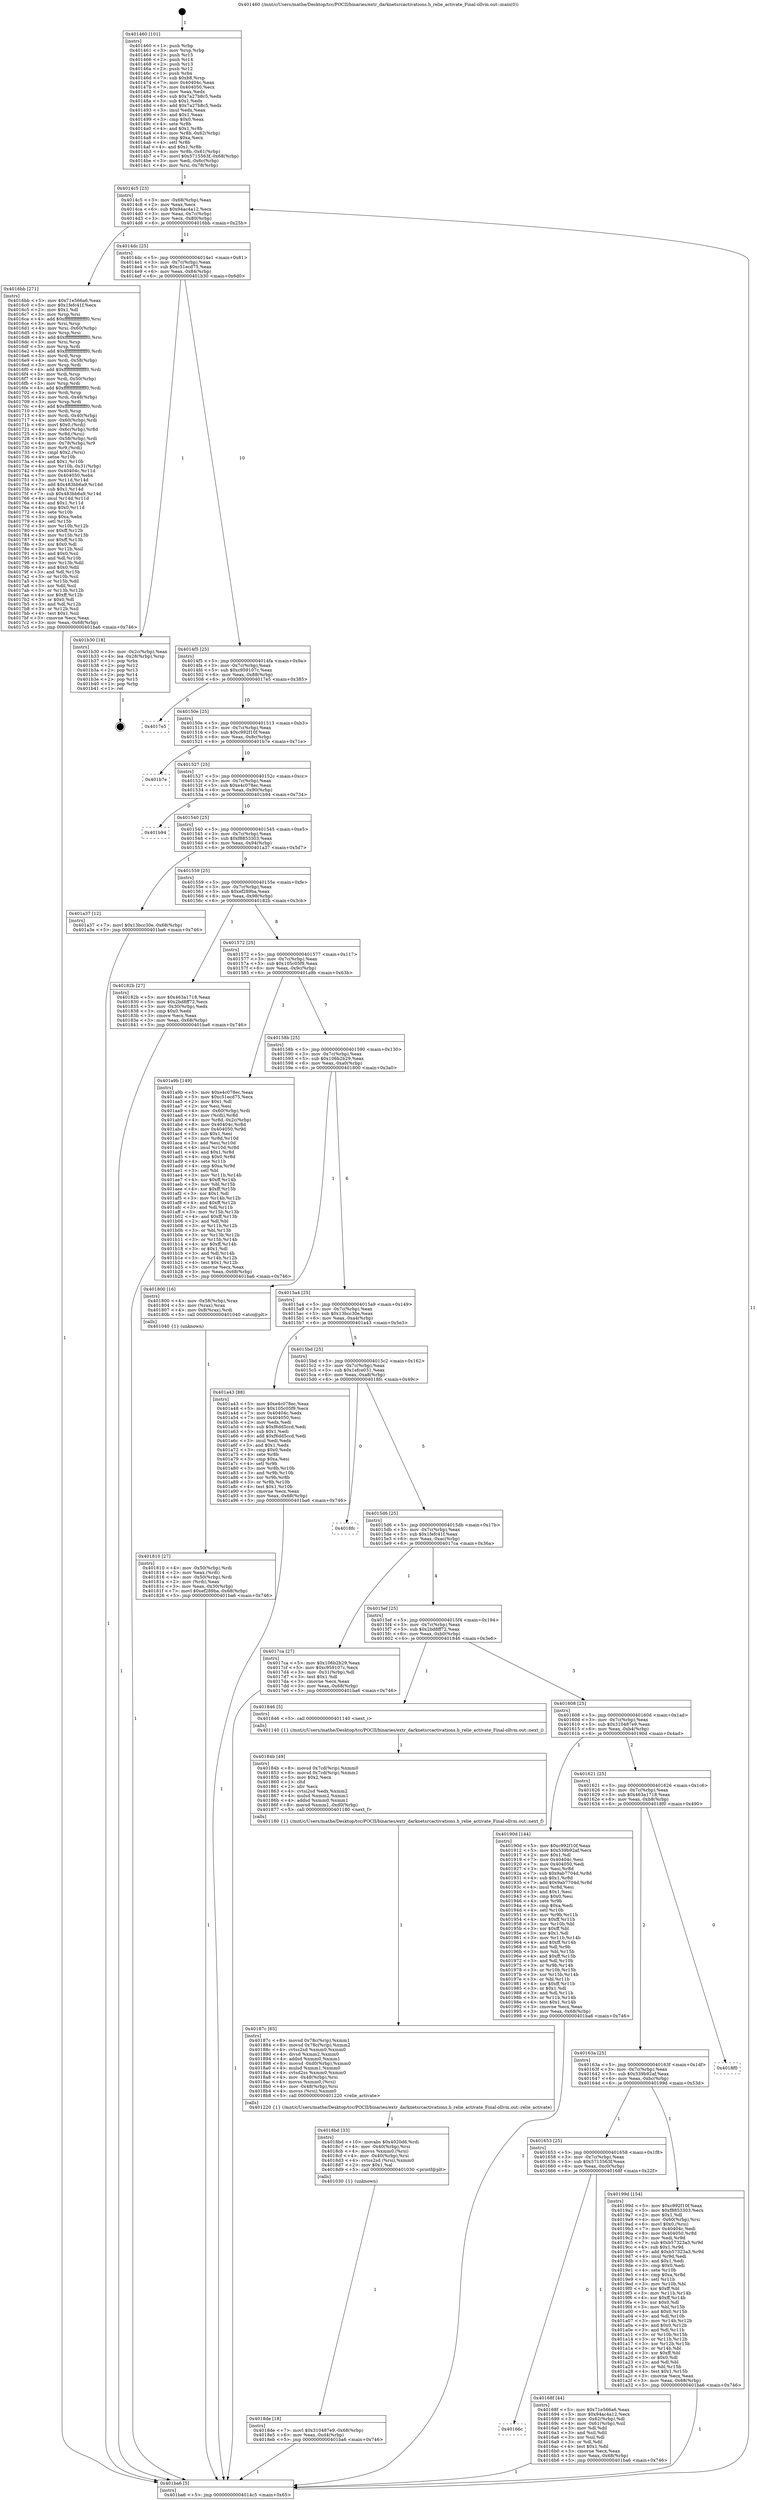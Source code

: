 digraph "0x401460" {
  label = "0x401460 (/mnt/c/Users/mathe/Desktop/tcc/POCII/binaries/extr_darknetsrcactivations.h_relie_activate_Final-ollvm.out::main(0))"
  labelloc = "t"
  node[shape=record]

  Entry [label="",width=0.3,height=0.3,shape=circle,fillcolor=black,style=filled]
  "0x4014c5" [label="{
     0x4014c5 [23]\l
     | [instrs]\l
     &nbsp;&nbsp;0x4014c5 \<+3\>: mov -0x68(%rbp),%eax\l
     &nbsp;&nbsp;0x4014c8 \<+2\>: mov %eax,%ecx\l
     &nbsp;&nbsp;0x4014ca \<+6\>: sub $0x94ac4a12,%ecx\l
     &nbsp;&nbsp;0x4014d0 \<+3\>: mov %eax,-0x7c(%rbp)\l
     &nbsp;&nbsp;0x4014d3 \<+3\>: mov %ecx,-0x80(%rbp)\l
     &nbsp;&nbsp;0x4014d6 \<+6\>: je 00000000004016bb \<main+0x25b\>\l
  }"]
  "0x4016bb" [label="{
     0x4016bb [271]\l
     | [instrs]\l
     &nbsp;&nbsp;0x4016bb \<+5\>: mov $0x71e566a6,%eax\l
     &nbsp;&nbsp;0x4016c0 \<+5\>: mov $0x1fefc41f,%ecx\l
     &nbsp;&nbsp;0x4016c5 \<+2\>: mov $0x1,%dl\l
     &nbsp;&nbsp;0x4016c7 \<+3\>: mov %rsp,%rsi\l
     &nbsp;&nbsp;0x4016ca \<+4\>: add $0xfffffffffffffff0,%rsi\l
     &nbsp;&nbsp;0x4016ce \<+3\>: mov %rsi,%rsp\l
     &nbsp;&nbsp;0x4016d1 \<+4\>: mov %rsi,-0x60(%rbp)\l
     &nbsp;&nbsp;0x4016d5 \<+3\>: mov %rsp,%rsi\l
     &nbsp;&nbsp;0x4016d8 \<+4\>: add $0xfffffffffffffff0,%rsi\l
     &nbsp;&nbsp;0x4016dc \<+3\>: mov %rsi,%rsp\l
     &nbsp;&nbsp;0x4016df \<+3\>: mov %rsp,%rdi\l
     &nbsp;&nbsp;0x4016e2 \<+4\>: add $0xfffffffffffffff0,%rdi\l
     &nbsp;&nbsp;0x4016e6 \<+3\>: mov %rdi,%rsp\l
     &nbsp;&nbsp;0x4016e9 \<+4\>: mov %rdi,-0x58(%rbp)\l
     &nbsp;&nbsp;0x4016ed \<+3\>: mov %rsp,%rdi\l
     &nbsp;&nbsp;0x4016f0 \<+4\>: add $0xfffffffffffffff0,%rdi\l
     &nbsp;&nbsp;0x4016f4 \<+3\>: mov %rdi,%rsp\l
     &nbsp;&nbsp;0x4016f7 \<+4\>: mov %rdi,-0x50(%rbp)\l
     &nbsp;&nbsp;0x4016fb \<+3\>: mov %rsp,%rdi\l
     &nbsp;&nbsp;0x4016fe \<+4\>: add $0xfffffffffffffff0,%rdi\l
     &nbsp;&nbsp;0x401702 \<+3\>: mov %rdi,%rsp\l
     &nbsp;&nbsp;0x401705 \<+4\>: mov %rdi,-0x48(%rbp)\l
     &nbsp;&nbsp;0x401709 \<+3\>: mov %rsp,%rdi\l
     &nbsp;&nbsp;0x40170c \<+4\>: add $0xfffffffffffffff0,%rdi\l
     &nbsp;&nbsp;0x401710 \<+3\>: mov %rdi,%rsp\l
     &nbsp;&nbsp;0x401713 \<+4\>: mov %rdi,-0x40(%rbp)\l
     &nbsp;&nbsp;0x401717 \<+4\>: mov -0x60(%rbp),%rdi\l
     &nbsp;&nbsp;0x40171b \<+6\>: movl $0x0,(%rdi)\l
     &nbsp;&nbsp;0x401721 \<+4\>: mov -0x6c(%rbp),%r8d\l
     &nbsp;&nbsp;0x401725 \<+3\>: mov %r8d,(%rsi)\l
     &nbsp;&nbsp;0x401728 \<+4\>: mov -0x58(%rbp),%rdi\l
     &nbsp;&nbsp;0x40172c \<+4\>: mov -0x78(%rbp),%r9\l
     &nbsp;&nbsp;0x401730 \<+3\>: mov %r9,(%rdi)\l
     &nbsp;&nbsp;0x401733 \<+3\>: cmpl $0x2,(%rsi)\l
     &nbsp;&nbsp;0x401736 \<+4\>: setne %r10b\l
     &nbsp;&nbsp;0x40173a \<+4\>: and $0x1,%r10b\l
     &nbsp;&nbsp;0x40173e \<+4\>: mov %r10b,-0x31(%rbp)\l
     &nbsp;&nbsp;0x401742 \<+8\>: mov 0x40404c,%r11d\l
     &nbsp;&nbsp;0x40174a \<+7\>: mov 0x404050,%ebx\l
     &nbsp;&nbsp;0x401751 \<+3\>: mov %r11d,%r14d\l
     &nbsp;&nbsp;0x401754 \<+7\>: add $0x483bb6a9,%r14d\l
     &nbsp;&nbsp;0x40175b \<+4\>: sub $0x1,%r14d\l
     &nbsp;&nbsp;0x40175f \<+7\>: sub $0x483bb6a9,%r14d\l
     &nbsp;&nbsp;0x401766 \<+4\>: imul %r14d,%r11d\l
     &nbsp;&nbsp;0x40176a \<+4\>: and $0x1,%r11d\l
     &nbsp;&nbsp;0x40176e \<+4\>: cmp $0x0,%r11d\l
     &nbsp;&nbsp;0x401772 \<+4\>: sete %r10b\l
     &nbsp;&nbsp;0x401776 \<+3\>: cmp $0xa,%ebx\l
     &nbsp;&nbsp;0x401779 \<+4\>: setl %r15b\l
     &nbsp;&nbsp;0x40177d \<+3\>: mov %r10b,%r12b\l
     &nbsp;&nbsp;0x401780 \<+4\>: xor $0xff,%r12b\l
     &nbsp;&nbsp;0x401784 \<+3\>: mov %r15b,%r13b\l
     &nbsp;&nbsp;0x401787 \<+4\>: xor $0xff,%r13b\l
     &nbsp;&nbsp;0x40178b \<+3\>: xor $0x0,%dl\l
     &nbsp;&nbsp;0x40178e \<+3\>: mov %r12b,%sil\l
     &nbsp;&nbsp;0x401791 \<+4\>: and $0x0,%sil\l
     &nbsp;&nbsp;0x401795 \<+3\>: and %dl,%r10b\l
     &nbsp;&nbsp;0x401798 \<+3\>: mov %r13b,%dil\l
     &nbsp;&nbsp;0x40179b \<+4\>: and $0x0,%dil\l
     &nbsp;&nbsp;0x40179f \<+3\>: and %dl,%r15b\l
     &nbsp;&nbsp;0x4017a2 \<+3\>: or %r10b,%sil\l
     &nbsp;&nbsp;0x4017a5 \<+3\>: or %r15b,%dil\l
     &nbsp;&nbsp;0x4017a8 \<+3\>: xor %dil,%sil\l
     &nbsp;&nbsp;0x4017ab \<+3\>: or %r13b,%r12b\l
     &nbsp;&nbsp;0x4017ae \<+4\>: xor $0xff,%r12b\l
     &nbsp;&nbsp;0x4017b2 \<+3\>: or $0x0,%dl\l
     &nbsp;&nbsp;0x4017b5 \<+3\>: and %dl,%r12b\l
     &nbsp;&nbsp;0x4017b8 \<+3\>: or %r12b,%sil\l
     &nbsp;&nbsp;0x4017bb \<+4\>: test $0x1,%sil\l
     &nbsp;&nbsp;0x4017bf \<+3\>: cmovne %ecx,%eax\l
     &nbsp;&nbsp;0x4017c2 \<+3\>: mov %eax,-0x68(%rbp)\l
     &nbsp;&nbsp;0x4017c5 \<+5\>: jmp 0000000000401ba6 \<main+0x746\>\l
  }"]
  "0x4014dc" [label="{
     0x4014dc [25]\l
     | [instrs]\l
     &nbsp;&nbsp;0x4014dc \<+5\>: jmp 00000000004014e1 \<main+0x81\>\l
     &nbsp;&nbsp;0x4014e1 \<+3\>: mov -0x7c(%rbp),%eax\l
     &nbsp;&nbsp;0x4014e4 \<+5\>: sub $0xc51ecd75,%eax\l
     &nbsp;&nbsp;0x4014e9 \<+6\>: mov %eax,-0x84(%rbp)\l
     &nbsp;&nbsp;0x4014ef \<+6\>: je 0000000000401b30 \<main+0x6d0\>\l
  }"]
  Exit [label="",width=0.3,height=0.3,shape=circle,fillcolor=black,style=filled,peripheries=2]
  "0x401b30" [label="{
     0x401b30 [18]\l
     | [instrs]\l
     &nbsp;&nbsp;0x401b30 \<+3\>: mov -0x2c(%rbp),%eax\l
     &nbsp;&nbsp;0x401b33 \<+4\>: lea -0x28(%rbp),%rsp\l
     &nbsp;&nbsp;0x401b37 \<+1\>: pop %rbx\l
     &nbsp;&nbsp;0x401b38 \<+2\>: pop %r12\l
     &nbsp;&nbsp;0x401b3a \<+2\>: pop %r13\l
     &nbsp;&nbsp;0x401b3c \<+2\>: pop %r14\l
     &nbsp;&nbsp;0x401b3e \<+2\>: pop %r15\l
     &nbsp;&nbsp;0x401b40 \<+1\>: pop %rbp\l
     &nbsp;&nbsp;0x401b41 \<+1\>: ret\l
  }"]
  "0x4014f5" [label="{
     0x4014f5 [25]\l
     | [instrs]\l
     &nbsp;&nbsp;0x4014f5 \<+5\>: jmp 00000000004014fa \<main+0x9a\>\l
     &nbsp;&nbsp;0x4014fa \<+3\>: mov -0x7c(%rbp),%eax\l
     &nbsp;&nbsp;0x4014fd \<+5\>: sub $0xc959107c,%eax\l
     &nbsp;&nbsp;0x401502 \<+6\>: mov %eax,-0x88(%rbp)\l
     &nbsp;&nbsp;0x401508 \<+6\>: je 00000000004017e5 \<main+0x385\>\l
  }"]
  "0x4018de" [label="{
     0x4018de [18]\l
     | [instrs]\l
     &nbsp;&nbsp;0x4018de \<+7\>: movl $0x310487e9,-0x68(%rbp)\l
     &nbsp;&nbsp;0x4018e5 \<+6\>: mov %eax,-0xd4(%rbp)\l
     &nbsp;&nbsp;0x4018eb \<+5\>: jmp 0000000000401ba6 \<main+0x746\>\l
  }"]
  "0x4017e5" [label="{
     0x4017e5\l
  }", style=dashed]
  "0x40150e" [label="{
     0x40150e [25]\l
     | [instrs]\l
     &nbsp;&nbsp;0x40150e \<+5\>: jmp 0000000000401513 \<main+0xb3\>\l
     &nbsp;&nbsp;0x401513 \<+3\>: mov -0x7c(%rbp),%eax\l
     &nbsp;&nbsp;0x401516 \<+5\>: sub $0xc992f10f,%eax\l
     &nbsp;&nbsp;0x40151b \<+6\>: mov %eax,-0x8c(%rbp)\l
     &nbsp;&nbsp;0x401521 \<+6\>: je 0000000000401b7e \<main+0x71e\>\l
  }"]
  "0x4018bd" [label="{
     0x4018bd [33]\l
     | [instrs]\l
     &nbsp;&nbsp;0x4018bd \<+10\>: movabs $0x4020d6,%rdi\l
     &nbsp;&nbsp;0x4018c7 \<+4\>: mov -0x40(%rbp),%rsi\l
     &nbsp;&nbsp;0x4018cb \<+4\>: movss %xmm0,(%rsi)\l
     &nbsp;&nbsp;0x4018cf \<+4\>: mov -0x40(%rbp),%rsi\l
     &nbsp;&nbsp;0x4018d3 \<+4\>: cvtss2sd (%rsi),%xmm0\l
     &nbsp;&nbsp;0x4018d7 \<+2\>: mov $0x1,%al\l
     &nbsp;&nbsp;0x4018d9 \<+5\>: call 0000000000401030 \<printf@plt\>\l
     | [calls]\l
     &nbsp;&nbsp;0x401030 \{1\} (unknown)\l
  }"]
  "0x401b7e" [label="{
     0x401b7e\l
  }", style=dashed]
  "0x401527" [label="{
     0x401527 [25]\l
     | [instrs]\l
     &nbsp;&nbsp;0x401527 \<+5\>: jmp 000000000040152c \<main+0xcc\>\l
     &nbsp;&nbsp;0x40152c \<+3\>: mov -0x7c(%rbp),%eax\l
     &nbsp;&nbsp;0x40152f \<+5\>: sub $0xe4c078ec,%eax\l
     &nbsp;&nbsp;0x401534 \<+6\>: mov %eax,-0x90(%rbp)\l
     &nbsp;&nbsp;0x40153a \<+6\>: je 0000000000401b94 \<main+0x734\>\l
  }"]
  "0x40187c" [label="{
     0x40187c [65]\l
     | [instrs]\l
     &nbsp;&nbsp;0x40187c \<+8\>: movsd 0x78c(%rip),%xmm1\l
     &nbsp;&nbsp;0x401884 \<+8\>: movsd 0x78c(%rip),%xmm2\l
     &nbsp;&nbsp;0x40188c \<+4\>: cvtss2sd %xmm0,%xmm0\l
     &nbsp;&nbsp;0x401890 \<+4\>: divsd %xmm2,%xmm0\l
     &nbsp;&nbsp;0x401894 \<+4\>: addsd %xmm0,%xmm1\l
     &nbsp;&nbsp;0x401898 \<+8\>: movsd -0xd0(%rbp),%xmm0\l
     &nbsp;&nbsp;0x4018a0 \<+4\>: mulsd %xmm1,%xmm0\l
     &nbsp;&nbsp;0x4018a4 \<+4\>: cvtsd2ss %xmm0,%xmm0\l
     &nbsp;&nbsp;0x4018a8 \<+4\>: mov -0x48(%rbp),%rsi\l
     &nbsp;&nbsp;0x4018ac \<+4\>: movss %xmm0,(%rsi)\l
     &nbsp;&nbsp;0x4018b0 \<+4\>: mov -0x48(%rbp),%rsi\l
     &nbsp;&nbsp;0x4018b4 \<+4\>: movss (%rsi),%xmm0\l
     &nbsp;&nbsp;0x4018b8 \<+5\>: call 0000000000401220 \<relie_activate\>\l
     | [calls]\l
     &nbsp;&nbsp;0x401220 \{1\} (/mnt/c/Users/mathe/Desktop/tcc/POCII/binaries/extr_darknetsrcactivations.h_relie_activate_Final-ollvm.out::relie_activate)\l
  }"]
  "0x401b94" [label="{
     0x401b94\l
  }", style=dashed]
  "0x401540" [label="{
     0x401540 [25]\l
     | [instrs]\l
     &nbsp;&nbsp;0x401540 \<+5\>: jmp 0000000000401545 \<main+0xe5\>\l
     &nbsp;&nbsp;0x401545 \<+3\>: mov -0x7c(%rbp),%eax\l
     &nbsp;&nbsp;0x401548 \<+5\>: sub $0xf8853303,%eax\l
     &nbsp;&nbsp;0x40154d \<+6\>: mov %eax,-0x94(%rbp)\l
     &nbsp;&nbsp;0x401553 \<+6\>: je 0000000000401a37 \<main+0x5d7\>\l
  }"]
  "0x40184b" [label="{
     0x40184b [49]\l
     | [instrs]\l
     &nbsp;&nbsp;0x40184b \<+8\>: movsd 0x7cd(%rip),%xmm0\l
     &nbsp;&nbsp;0x401853 \<+8\>: movsd 0x7cd(%rip),%xmm1\l
     &nbsp;&nbsp;0x40185b \<+5\>: mov $0x2,%ecx\l
     &nbsp;&nbsp;0x401860 \<+1\>: cltd\l
     &nbsp;&nbsp;0x401861 \<+2\>: idiv %ecx\l
     &nbsp;&nbsp;0x401863 \<+4\>: cvtsi2sd %edx,%xmm2\l
     &nbsp;&nbsp;0x401867 \<+4\>: mulsd %xmm2,%xmm1\l
     &nbsp;&nbsp;0x40186b \<+4\>: addsd %xmm0,%xmm1\l
     &nbsp;&nbsp;0x40186f \<+8\>: movsd %xmm1,-0xd0(%rbp)\l
     &nbsp;&nbsp;0x401877 \<+5\>: call 0000000000401180 \<next_f\>\l
     | [calls]\l
     &nbsp;&nbsp;0x401180 \{1\} (/mnt/c/Users/mathe/Desktop/tcc/POCII/binaries/extr_darknetsrcactivations.h_relie_activate_Final-ollvm.out::next_f)\l
  }"]
  "0x401a37" [label="{
     0x401a37 [12]\l
     | [instrs]\l
     &nbsp;&nbsp;0x401a37 \<+7\>: movl $0x13bcc30e,-0x68(%rbp)\l
     &nbsp;&nbsp;0x401a3e \<+5\>: jmp 0000000000401ba6 \<main+0x746\>\l
  }"]
  "0x401559" [label="{
     0x401559 [25]\l
     | [instrs]\l
     &nbsp;&nbsp;0x401559 \<+5\>: jmp 000000000040155e \<main+0xfe\>\l
     &nbsp;&nbsp;0x40155e \<+3\>: mov -0x7c(%rbp),%eax\l
     &nbsp;&nbsp;0x401561 \<+5\>: sub $0xef289ba,%eax\l
     &nbsp;&nbsp;0x401566 \<+6\>: mov %eax,-0x98(%rbp)\l
     &nbsp;&nbsp;0x40156c \<+6\>: je 000000000040182b \<main+0x3cb\>\l
  }"]
  "0x401810" [label="{
     0x401810 [27]\l
     | [instrs]\l
     &nbsp;&nbsp;0x401810 \<+4\>: mov -0x50(%rbp),%rdi\l
     &nbsp;&nbsp;0x401814 \<+2\>: mov %eax,(%rdi)\l
     &nbsp;&nbsp;0x401816 \<+4\>: mov -0x50(%rbp),%rdi\l
     &nbsp;&nbsp;0x40181a \<+2\>: mov (%rdi),%eax\l
     &nbsp;&nbsp;0x40181c \<+3\>: mov %eax,-0x30(%rbp)\l
     &nbsp;&nbsp;0x40181f \<+7\>: movl $0xef289ba,-0x68(%rbp)\l
     &nbsp;&nbsp;0x401826 \<+5\>: jmp 0000000000401ba6 \<main+0x746\>\l
  }"]
  "0x40182b" [label="{
     0x40182b [27]\l
     | [instrs]\l
     &nbsp;&nbsp;0x40182b \<+5\>: mov $0x463a1718,%eax\l
     &nbsp;&nbsp;0x401830 \<+5\>: mov $0x2bd8ff72,%ecx\l
     &nbsp;&nbsp;0x401835 \<+3\>: mov -0x30(%rbp),%edx\l
     &nbsp;&nbsp;0x401838 \<+3\>: cmp $0x0,%edx\l
     &nbsp;&nbsp;0x40183b \<+3\>: cmove %ecx,%eax\l
     &nbsp;&nbsp;0x40183e \<+3\>: mov %eax,-0x68(%rbp)\l
     &nbsp;&nbsp;0x401841 \<+5\>: jmp 0000000000401ba6 \<main+0x746\>\l
  }"]
  "0x401572" [label="{
     0x401572 [25]\l
     | [instrs]\l
     &nbsp;&nbsp;0x401572 \<+5\>: jmp 0000000000401577 \<main+0x117\>\l
     &nbsp;&nbsp;0x401577 \<+3\>: mov -0x7c(%rbp),%eax\l
     &nbsp;&nbsp;0x40157a \<+5\>: sub $0x105c05f9,%eax\l
     &nbsp;&nbsp;0x40157f \<+6\>: mov %eax,-0x9c(%rbp)\l
     &nbsp;&nbsp;0x401585 \<+6\>: je 0000000000401a9b \<main+0x63b\>\l
  }"]
  "0x401460" [label="{
     0x401460 [101]\l
     | [instrs]\l
     &nbsp;&nbsp;0x401460 \<+1\>: push %rbp\l
     &nbsp;&nbsp;0x401461 \<+3\>: mov %rsp,%rbp\l
     &nbsp;&nbsp;0x401464 \<+2\>: push %r15\l
     &nbsp;&nbsp;0x401466 \<+2\>: push %r14\l
     &nbsp;&nbsp;0x401468 \<+2\>: push %r13\l
     &nbsp;&nbsp;0x40146a \<+2\>: push %r12\l
     &nbsp;&nbsp;0x40146c \<+1\>: push %rbx\l
     &nbsp;&nbsp;0x40146d \<+7\>: sub $0xb8,%rsp\l
     &nbsp;&nbsp;0x401474 \<+7\>: mov 0x40404c,%eax\l
     &nbsp;&nbsp;0x40147b \<+7\>: mov 0x404050,%ecx\l
     &nbsp;&nbsp;0x401482 \<+2\>: mov %eax,%edx\l
     &nbsp;&nbsp;0x401484 \<+6\>: sub $0x7a27b8c5,%edx\l
     &nbsp;&nbsp;0x40148a \<+3\>: sub $0x1,%edx\l
     &nbsp;&nbsp;0x40148d \<+6\>: add $0x7a27b8c5,%edx\l
     &nbsp;&nbsp;0x401493 \<+3\>: imul %edx,%eax\l
     &nbsp;&nbsp;0x401496 \<+3\>: and $0x1,%eax\l
     &nbsp;&nbsp;0x401499 \<+3\>: cmp $0x0,%eax\l
     &nbsp;&nbsp;0x40149c \<+4\>: sete %r8b\l
     &nbsp;&nbsp;0x4014a0 \<+4\>: and $0x1,%r8b\l
     &nbsp;&nbsp;0x4014a4 \<+4\>: mov %r8b,-0x62(%rbp)\l
     &nbsp;&nbsp;0x4014a8 \<+3\>: cmp $0xa,%ecx\l
     &nbsp;&nbsp;0x4014ab \<+4\>: setl %r8b\l
     &nbsp;&nbsp;0x4014af \<+4\>: and $0x1,%r8b\l
     &nbsp;&nbsp;0x4014b3 \<+4\>: mov %r8b,-0x61(%rbp)\l
     &nbsp;&nbsp;0x4014b7 \<+7\>: movl $0x5715563f,-0x68(%rbp)\l
     &nbsp;&nbsp;0x4014be \<+3\>: mov %edi,-0x6c(%rbp)\l
     &nbsp;&nbsp;0x4014c1 \<+4\>: mov %rsi,-0x78(%rbp)\l
  }"]
  "0x401a9b" [label="{
     0x401a9b [149]\l
     | [instrs]\l
     &nbsp;&nbsp;0x401a9b \<+5\>: mov $0xe4c078ec,%eax\l
     &nbsp;&nbsp;0x401aa0 \<+5\>: mov $0xc51ecd75,%ecx\l
     &nbsp;&nbsp;0x401aa5 \<+2\>: mov $0x1,%dl\l
     &nbsp;&nbsp;0x401aa7 \<+2\>: xor %esi,%esi\l
     &nbsp;&nbsp;0x401aa9 \<+4\>: mov -0x60(%rbp),%rdi\l
     &nbsp;&nbsp;0x401aad \<+3\>: mov (%rdi),%r8d\l
     &nbsp;&nbsp;0x401ab0 \<+4\>: mov %r8d,-0x2c(%rbp)\l
     &nbsp;&nbsp;0x401ab4 \<+8\>: mov 0x40404c,%r8d\l
     &nbsp;&nbsp;0x401abc \<+8\>: mov 0x404050,%r9d\l
     &nbsp;&nbsp;0x401ac4 \<+3\>: sub $0x1,%esi\l
     &nbsp;&nbsp;0x401ac7 \<+3\>: mov %r8d,%r10d\l
     &nbsp;&nbsp;0x401aca \<+3\>: add %esi,%r10d\l
     &nbsp;&nbsp;0x401acd \<+4\>: imul %r10d,%r8d\l
     &nbsp;&nbsp;0x401ad1 \<+4\>: and $0x1,%r8d\l
     &nbsp;&nbsp;0x401ad5 \<+4\>: cmp $0x0,%r8d\l
     &nbsp;&nbsp;0x401ad9 \<+4\>: sete %r11b\l
     &nbsp;&nbsp;0x401add \<+4\>: cmp $0xa,%r9d\l
     &nbsp;&nbsp;0x401ae1 \<+3\>: setl %bl\l
     &nbsp;&nbsp;0x401ae4 \<+3\>: mov %r11b,%r14b\l
     &nbsp;&nbsp;0x401ae7 \<+4\>: xor $0xff,%r14b\l
     &nbsp;&nbsp;0x401aeb \<+3\>: mov %bl,%r15b\l
     &nbsp;&nbsp;0x401aee \<+4\>: xor $0xff,%r15b\l
     &nbsp;&nbsp;0x401af2 \<+3\>: xor $0x1,%dl\l
     &nbsp;&nbsp;0x401af5 \<+3\>: mov %r14b,%r12b\l
     &nbsp;&nbsp;0x401af8 \<+4\>: and $0xff,%r12b\l
     &nbsp;&nbsp;0x401afc \<+3\>: and %dl,%r11b\l
     &nbsp;&nbsp;0x401aff \<+3\>: mov %r15b,%r13b\l
     &nbsp;&nbsp;0x401b02 \<+4\>: and $0xff,%r13b\l
     &nbsp;&nbsp;0x401b06 \<+2\>: and %dl,%bl\l
     &nbsp;&nbsp;0x401b08 \<+3\>: or %r11b,%r12b\l
     &nbsp;&nbsp;0x401b0b \<+3\>: or %bl,%r13b\l
     &nbsp;&nbsp;0x401b0e \<+3\>: xor %r13b,%r12b\l
     &nbsp;&nbsp;0x401b11 \<+3\>: or %r15b,%r14b\l
     &nbsp;&nbsp;0x401b14 \<+4\>: xor $0xff,%r14b\l
     &nbsp;&nbsp;0x401b18 \<+3\>: or $0x1,%dl\l
     &nbsp;&nbsp;0x401b1b \<+3\>: and %dl,%r14b\l
     &nbsp;&nbsp;0x401b1e \<+3\>: or %r14b,%r12b\l
     &nbsp;&nbsp;0x401b21 \<+4\>: test $0x1,%r12b\l
     &nbsp;&nbsp;0x401b25 \<+3\>: cmovne %ecx,%eax\l
     &nbsp;&nbsp;0x401b28 \<+3\>: mov %eax,-0x68(%rbp)\l
     &nbsp;&nbsp;0x401b2b \<+5\>: jmp 0000000000401ba6 \<main+0x746\>\l
  }"]
  "0x40158b" [label="{
     0x40158b [25]\l
     | [instrs]\l
     &nbsp;&nbsp;0x40158b \<+5\>: jmp 0000000000401590 \<main+0x130\>\l
     &nbsp;&nbsp;0x401590 \<+3\>: mov -0x7c(%rbp),%eax\l
     &nbsp;&nbsp;0x401593 \<+5\>: sub $0x106b2b29,%eax\l
     &nbsp;&nbsp;0x401598 \<+6\>: mov %eax,-0xa0(%rbp)\l
     &nbsp;&nbsp;0x40159e \<+6\>: je 0000000000401800 \<main+0x3a0\>\l
  }"]
  "0x401ba6" [label="{
     0x401ba6 [5]\l
     | [instrs]\l
     &nbsp;&nbsp;0x401ba6 \<+5\>: jmp 00000000004014c5 \<main+0x65\>\l
  }"]
  "0x401800" [label="{
     0x401800 [16]\l
     | [instrs]\l
     &nbsp;&nbsp;0x401800 \<+4\>: mov -0x58(%rbp),%rax\l
     &nbsp;&nbsp;0x401804 \<+3\>: mov (%rax),%rax\l
     &nbsp;&nbsp;0x401807 \<+4\>: mov 0x8(%rax),%rdi\l
     &nbsp;&nbsp;0x40180b \<+5\>: call 0000000000401040 \<atoi@plt\>\l
     | [calls]\l
     &nbsp;&nbsp;0x401040 \{1\} (unknown)\l
  }"]
  "0x4015a4" [label="{
     0x4015a4 [25]\l
     | [instrs]\l
     &nbsp;&nbsp;0x4015a4 \<+5\>: jmp 00000000004015a9 \<main+0x149\>\l
     &nbsp;&nbsp;0x4015a9 \<+3\>: mov -0x7c(%rbp),%eax\l
     &nbsp;&nbsp;0x4015ac \<+5\>: sub $0x13bcc30e,%eax\l
     &nbsp;&nbsp;0x4015b1 \<+6\>: mov %eax,-0xa4(%rbp)\l
     &nbsp;&nbsp;0x4015b7 \<+6\>: je 0000000000401a43 \<main+0x5e3\>\l
  }"]
  "0x40166c" [label="{
     0x40166c\l
  }", style=dashed]
  "0x401a43" [label="{
     0x401a43 [88]\l
     | [instrs]\l
     &nbsp;&nbsp;0x401a43 \<+5\>: mov $0xe4c078ec,%eax\l
     &nbsp;&nbsp;0x401a48 \<+5\>: mov $0x105c05f9,%ecx\l
     &nbsp;&nbsp;0x401a4d \<+7\>: mov 0x40404c,%edx\l
     &nbsp;&nbsp;0x401a54 \<+7\>: mov 0x404050,%esi\l
     &nbsp;&nbsp;0x401a5b \<+2\>: mov %edx,%edi\l
     &nbsp;&nbsp;0x401a5d \<+6\>: sub $0xf6dd5ccd,%edi\l
     &nbsp;&nbsp;0x401a63 \<+3\>: sub $0x1,%edi\l
     &nbsp;&nbsp;0x401a66 \<+6\>: add $0xf6dd5ccd,%edi\l
     &nbsp;&nbsp;0x401a6c \<+3\>: imul %edi,%edx\l
     &nbsp;&nbsp;0x401a6f \<+3\>: and $0x1,%edx\l
     &nbsp;&nbsp;0x401a72 \<+3\>: cmp $0x0,%edx\l
     &nbsp;&nbsp;0x401a75 \<+4\>: sete %r8b\l
     &nbsp;&nbsp;0x401a79 \<+3\>: cmp $0xa,%esi\l
     &nbsp;&nbsp;0x401a7c \<+4\>: setl %r9b\l
     &nbsp;&nbsp;0x401a80 \<+3\>: mov %r8b,%r10b\l
     &nbsp;&nbsp;0x401a83 \<+3\>: and %r9b,%r10b\l
     &nbsp;&nbsp;0x401a86 \<+3\>: xor %r9b,%r8b\l
     &nbsp;&nbsp;0x401a89 \<+3\>: or %r8b,%r10b\l
     &nbsp;&nbsp;0x401a8c \<+4\>: test $0x1,%r10b\l
     &nbsp;&nbsp;0x401a90 \<+3\>: cmovne %ecx,%eax\l
     &nbsp;&nbsp;0x401a93 \<+3\>: mov %eax,-0x68(%rbp)\l
     &nbsp;&nbsp;0x401a96 \<+5\>: jmp 0000000000401ba6 \<main+0x746\>\l
  }"]
  "0x4015bd" [label="{
     0x4015bd [25]\l
     | [instrs]\l
     &nbsp;&nbsp;0x4015bd \<+5\>: jmp 00000000004015c2 \<main+0x162\>\l
     &nbsp;&nbsp;0x4015c2 \<+3\>: mov -0x7c(%rbp),%eax\l
     &nbsp;&nbsp;0x4015c5 \<+5\>: sub $0x1efce031,%eax\l
     &nbsp;&nbsp;0x4015ca \<+6\>: mov %eax,-0xa8(%rbp)\l
     &nbsp;&nbsp;0x4015d0 \<+6\>: je 00000000004018fc \<main+0x49c\>\l
  }"]
  "0x40168f" [label="{
     0x40168f [44]\l
     | [instrs]\l
     &nbsp;&nbsp;0x40168f \<+5\>: mov $0x71e566a6,%eax\l
     &nbsp;&nbsp;0x401694 \<+5\>: mov $0x94ac4a12,%ecx\l
     &nbsp;&nbsp;0x401699 \<+3\>: mov -0x62(%rbp),%dl\l
     &nbsp;&nbsp;0x40169c \<+4\>: mov -0x61(%rbp),%sil\l
     &nbsp;&nbsp;0x4016a0 \<+3\>: mov %dl,%dil\l
     &nbsp;&nbsp;0x4016a3 \<+3\>: and %sil,%dil\l
     &nbsp;&nbsp;0x4016a6 \<+3\>: xor %sil,%dl\l
     &nbsp;&nbsp;0x4016a9 \<+3\>: or %dl,%dil\l
     &nbsp;&nbsp;0x4016ac \<+4\>: test $0x1,%dil\l
     &nbsp;&nbsp;0x4016b0 \<+3\>: cmovne %ecx,%eax\l
     &nbsp;&nbsp;0x4016b3 \<+3\>: mov %eax,-0x68(%rbp)\l
     &nbsp;&nbsp;0x4016b6 \<+5\>: jmp 0000000000401ba6 \<main+0x746\>\l
  }"]
  "0x4018fc" [label="{
     0x4018fc\l
  }", style=dashed]
  "0x4015d6" [label="{
     0x4015d6 [25]\l
     | [instrs]\l
     &nbsp;&nbsp;0x4015d6 \<+5\>: jmp 00000000004015db \<main+0x17b\>\l
     &nbsp;&nbsp;0x4015db \<+3\>: mov -0x7c(%rbp),%eax\l
     &nbsp;&nbsp;0x4015de \<+5\>: sub $0x1fefc41f,%eax\l
     &nbsp;&nbsp;0x4015e3 \<+6\>: mov %eax,-0xac(%rbp)\l
     &nbsp;&nbsp;0x4015e9 \<+6\>: je 00000000004017ca \<main+0x36a\>\l
  }"]
  "0x401653" [label="{
     0x401653 [25]\l
     | [instrs]\l
     &nbsp;&nbsp;0x401653 \<+5\>: jmp 0000000000401658 \<main+0x1f8\>\l
     &nbsp;&nbsp;0x401658 \<+3\>: mov -0x7c(%rbp),%eax\l
     &nbsp;&nbsp;0x40165b \<+5\>: sub $0x5715563f,%eax\l
     &nbsp;&nbsp;0x401660 \<+6\>: mov %eax,-0xc0(%rbp)\l
     &nbsp;&nbsp;0x401666 \<+6\>: je 000000000040168f \<main+0x22f\>\l
  }"]
  "0x4017ca" [label="{
     0x4017ca [27]\l
     | [instrs]\l
     &nbsp;&nbsp;0x4017ca \<+5\>: mov $0x106b2b29,%eax\l
     &nbsp;&nbsp;0x4017cf \<+5\>: mov $0xc959107c,%ecx\l
     &nbsp;&nbsp;0x4017d4 \<+3\>: mov -0x31(%rbp),%dl\l
     &nbsp;&nbsp;0x4017d7 \<+3\>: test $0x1,%dl\l
     &nbsp;&nbsp;0x4017da \<+3\>: cmovne %ecx,%eax\l
     &nbsp;&nbsp;0x4017dd \<+3\>: mov %eax,-0x68(%rbp)\l
     &nbsp;&nbsp;0x4017e0 \<+5\>: jmp 0000000000401ba6 \<main+0x746\>\l
  }"]
  "0x4015ef" [label="{
     0x4015ef [25]\l
     | [instrs]\l
     &nbsp;&nbsp;0x4015ef \<+5\>: jmp 00000000004015f4 \<main+0x194\>\l
     &nbsp;&nbsp;0x4015f4 \<+3\>: mov -0x7c(%rbp),%eax\l
     &nbsp;&nbsp;0x4015f7 \<+5\>: sub $0x2bd8ff72,%eax\l
     &nbsp;&nbsp;0x4015fc \<+6\>: mov %eax,-0xb0(%rbp)\l
     &nbsp;&nbsp;0x401602 \<+6\>: je 0000000000401846 \<main+0x3e6\>\l
  }"]
  "0x40199d" [label="{
     0x40199d [154]\l
     | [instrs]\l
     &nbsp;&nbsp;0x40199d \<+5\>: mov $0xc992f10f,%eax\l
     &nbsp;&nbsp;0x4019a2 \<+5\>: mov $0xf8853303,%ecx\l
     &nbsp;&nbsp;0x4019a7 \<+2\>: mov $0x1,%dl\l
     &nbsp;&nbsp;0x4019a9 \<+4\>: mov -0x60(%rbp),%rsi\l
     &nbsp;&nbsp;0x4019ad \<+6\>: movl $0x0,(%rsi)\l
     &nbsp;&nbsp;0x4019b3 \<+7\>: mov 0x40404c,%edi\l
     &nbsp;&nbsp;0x4019ba \<+8\>: mov 0x404050,%r8d\l
     &nbsp;&nbsp;0x4019c2 \<+3\>: mov %edi,%r9d\l
     &nbsp;&nbsp;0x4019c5 \<+7\>: sub $0xb57323a3,%r9d\l
     &nbsp;&nbsp;0x4019cc \<+4\>: sub $0x1,%r9d\l
     &nbsp;&nbsp;0x4019d0 \<+7\>: add $0xb57323a3,%r9d\l
     &nbsp;&nbsp;0x4019d7 \<+4\>: imul %r9d,%edi\l
     &nbsp;&nbsp;0x4019db \<+3\>: and $0x1,%edi\l
     &nbsp;&nbsp;0x4019de \<+3\>: cmp $0x0,%edi\l
     &nbsp;&nbsp;0x4019e1 \<+4\>: sete %r10b\l
     &nbsp;&nbsp;0x4019e5 \<+4\>: cmp $0xa,%r8d\l
     &nbsp;&nbsp;0x4019e9 \<+4\>: setl %r11b\l
     &nbsp;&nbsp;0x4019ed \<+3\>: mov %r10b,%bl\l
     &nbsp;&nbsp;0x4019f0 \<+3\>: xor $0xff,%bl\l
     &nbsp;&nbsp;0x4019f3 \<+3\>: mov %r11b,%r14b\l
     &nbsp;&nbsp;0x4019f6 \<+4\>: xor $0xff,%r14b\l
     &nbsp;&nbsp;0x4019fa \<+3\>: xor $0x0,%dl\l
     &nbsp;&nbsp;0x4019fd \<+3\>: mov %bl,%r15b\l
     &nbsp;&nbsp;0x401a00 \<+4\>: and $0x0,%r15b\l
     &nbsp;&nbsp;0x401a04 \<+3\>: and %dl,%r10b\l
     &nbsp;&nbsp;0x401a07 \<+3\>: mov %r14b,%r12b\l
     &nbsp;&nbsp;0x401a0a \<+4\>: and $0x0,%r12b\l
     &nbsp;&nbsp;0x401a0e \<+3\>: and %dl,%r11b\l
     &nbsp;&nbsp;0x401a11 \<+3\>: or %r10b,%r15b\l
     &nbsp;&nbsp;0x401a14 \<+3\>: or %r11b,%r12b\l
     &nbsp;&nbsp;0x401a17 \<+3\>: xor %r12b,%r15b\l
     &nbsp;&nbsp;0x401a1a \<+3\>: or %r14b,%bl\l
     &nbsp;&nbsp;0x401a1d \<+3\>: xor $0xff,%bl\l
     &nbsp;&nbsp;0x401a20 \<+3\>: or $0x0,%dl\l
     &nbsp;&nbsp;0x401a23 \<+2\>: and %dl,%bl\l
     &nbsp;&nbsp;0x401a25 \<+3\>: or %bl,%r15b\l
     &nbsp;&nbsp;0x401a28 \<+4\>: test $0x1,%r15b\l
     &nbsp;&nbsp;0x401a2c \<+3\>: cmovne %ecx,%eax\l
     &nbsp;&nbsp;0x401a2f \<+3\>: mov %eax,-0x68(%rbp)\l
     &nbsp;&nbsp;0x401a32 \<+5\>: jmp 0000000000401ba6 \<main+0x746\>\l
  }"]
  "0x401846" [label="{
     0x401846 [5]\l
     | [instrs]\l
     &nbsp;&nbsp;0x401846 \<+5\>: call 0000000000401140 \<next_i\>\l
     | [calls]\l
     &nbsp;&nbsp;0x401140 \{1\} (/mnt/c/Users/mathe/Desktop/tcc/POCII/binaries/extr_darknetsrcactivations.h_relie_activate_Final-ollvm.out::next_i)\l
  }"]
  "0x401608" [label="{
     0x401608 [25]\l
     | [instrs]\l
     &nbsp;&nbsp;0x401608 \<+5\>: jmp 000000000040160d \<main+0x1ad\>\l
     &nbsp;&nbsp;0x40160d \<+3\>: mov -0x7c(%rbp),%eax\l
     &nbsp;&nbsp;0x401610 \<+5\>: sub $0x310487e9,%eax\l
     &nbsp;&nbsp;0x401615 \<+6\>: mov %eax,-0xb4(%rbp)\l
     &nbsp;&nbsp;0x40161b \<+6\>: je 000000000040190d \<main+0x4ad\>\l
  }"]
  "0x40163a" [label="{
     0x40163a [25]\l
     | [instrs]\l
     &nbsp;&nbsp;0x40163a \<+5\>: jmp 000000000040163f \<main+0x1df\>\l
     &nbsp;&nbsp;0x40163f \<+3\>: mov -0x7c(%rbp),%eax\l
     &nbsp;&nbsp;0x401642 \<+5\>: sub $0x539b92af,%eax\l
     &nbsp;&nbsp;0x401647 \<+6\>: mov %eax,-0xbc(%rbp)\l
     &nbsp;&nbsp;0x40164d \<+6\>: je 000000000040199d \<main+0x53d\>\l
  }"]
  "0x40190d" [label="{
     0x40190d [144]\l
     | [instrs]\l
     &nbsp;&nbsp;0x40190d \<+5\>: mov $0xc992f10f,%eax\l
     &nbsp;&nbsp;0x401912 \<+5\>: mov $0x539b92af,%ecx\l
     &nbsp;&nbsp;0x401917 \<+2\>: mov $0x1,%dl\l
     &nbsp;&nbsp;0x401919 \<+7\>: mov 0x40404c,%esi\l
     &nbsp;&nbsp;0x401920 \<+7\>: mov 0x404050,%edi\l
     &nbsp;&nbsp;0x401927 \<+3\>: mov %esi,%r8d\l
     &nbsp;&nbsp;0x40192a \<+7\>: sub $0x9ab7704d,%r8d\l
     &nbsp;&nbsp;0x401931 \<+4\>: sub $0x1,%r8d\l
     &nbsp;&nbsp;0x401935 \<+7\>: add $0x9ab7704d,%r8d\l
     &nbsp;&nbsp;0x40193c \<+4\>: imul %r8d,%esi\l
     &nbsp;&nbsp;0x401940 \<+3\>: and $0x1,%esi\l
     &nbsp;&nbsp;0x401943 \<+3\>: cmp $0x0,%esi\l
     &nbsp;&nbsp;0x401946 \<+4\>: sete %r9b\l
     &nbsp;&nbsp;0x40194a \<+3\>: cmp $0xa,%edi\l
     &nbsp;&nbsp;0x40194d \<+4\>: setl %r10b\l
     &nbsp;&nbsp;0x401951 \<+3\>: mov %r9b,%r11b\l
     &nbsp;&nbsp;0x401954 \<+4\>: xor $0xff,%r11b\l
     &nbsp;&nbsp;0x401958 \<+3\>: mov %r10b,%bl\l
     &nbsp;&nbsp;0x40195b \<+3\>: xor $0xff,%bl\l
     &nbsp;&nbsp;0x40195e \<+3\>: xor $0x1,%dl\l
     &nbsp;&nbsp;0x401961 \<+3\>: mov %r11b,%r14b\l
     &nbsp;&nbsp;0x401964 \<+4\>: and $0xff,%r14b\l
     &nbsp;&nbsp;0x401968 \<+3\>: and %dl,%r9b\l
     &nbsp;&nbsp;0x40196b \<+3\>: mov %bl,%r15b\l
     &nbsp;&nbsp;0x40196e \<+4\>: and $0xff,%r15b\l
     &nbsp;&nbsp;0x401972 \<+3\>: and %dl,%r10b\l
     &nbsp;&nbsp;0x401975 \<+3\>: or %r9b,%r14b\l
     &nbsp;&nbsp;0x401978 \<+3\>: or %r10b,%r15b\l
     &nbsp;&nbsp;0x40197b \<+3\>: xor %r15b,%r14b\l
     &nbsp;&nbsp;0x40197e \<+3\>: or %bl,%r11b\l
     &nbsp;&nbsp;0x401981 \<+4\>: xor $0xff,%r11b\l
     &nbsp;&nbsp;0x401985 \<+3\>: or $0x1,%dl\l
     &nbsp;&nbsp;0x401988 \<+3\>: and %dl,%r11b\l
     &nbsp;&nbsp;0x40198b \<+3\>: or %r11b,%r14b\l
     &nbsp;&nbsp;0x40198e \<+4\>: test $0x1,%r14b\l
     &nbsp;&nbsp;0x401992 \<+3\>: cmovne %ecx,%eax\l
     &nbsp;&nbsp;0x401995 \<+3\>: mov %eax,-0x68(%rbp)\l
     &nbsp;&nbsp;0x401998 \<+5\>: jmp 0000000000401ba6 \<main+0x746\>\l
  }"]
  "0x401621" [label="{
     0x401621 [25]\l
     | [instrs]\l
     &nbsp;&nbsp;0x401621 \<+5\>: jmp 0000000000401626 \<main+0x1c6\>\l
     &nbsp;&nbsp;0x401626 \<+3\>: mov -0x7c(%rbp),%eax\l
     &nbsp;&nbsp;0x401629 \<+5\>: sub $0x463a1718,%eax\l
     &nbsp;&nbsp;0x40162e \<+6\>: mov %eax,-0xb8(%rbp)\l
     &nbsp;&nbsp;0x401634 \<+6\>: je 00000000004018f0 \<main+0x490\>\l
  }"]
  "0x4018f0" [label="{
     0x4018f0\l
  }", style=dashed]
  Entry -> "0x401460" [label=" 1"]
  "0x4014c5" -> "0x4016bb" [label=" 1"]
  "0x4014c5" -> "0x4014dc" [label=" 11"]
  "0x401b30" -> Exit [label=" 1"]
  "0x4014dc" -> "0x401b30" [label=" 1"]
  "0x4014dc" -> "0x4014f5" [label=" 10"]
  "0x401a9b" -> "0x401ba6" [label=" 1"]
  "0x4014f5" -> "0x4017e5" [label=" 0"]
  "0x4014f5" -> "0x40150e" [label=" 10"]
  "0x401a43" -> "0x401ba6" [label=" 1"]
  "0x40150e" -> "0x401b7e" [label=" 0"]
  "0x40150e" -> "0x401527" [label=" 10"]
  "0x401a37" -> "0x401ba6" [label=" 1"]
  "0x401527" -> "0x401b94" [label=" 0"]
  "0x401527" -> "0x401540" [label=" 10"]
  "0x40199d" -> "0x401ba6" [label=" 1"]
  "0x401540" -> "0x401a37" [label=" 1"]
  "0x401540" -> "0x401559" [label=" 9"]
  "0x40190d" -> "0x401ba6" [label=" 1"]
  "0x401559" -> "0x40182b" [label=" 1"]
  "0x401559" -> "0x401572" [label=" 8"]
  "0x4018de" -> "0x401ba6" [label=" 1"]
  "0x401572" -> "0x401a9b" [label=" 1"]
  "0x401572" -> "0x40158b" [label=" 7"]
  "0x40187c" -> "0x4018bd" [label=" 1"]
  "0x40158b" -> "0x401800" [label=" 1"]
  "0x40158b" -> "0x4015a4" [label=" 6"]
  "0x40184b" -> "0x40187c" [label=" 1"]
  "0x4015a4" -> "0x401a43" [label=" 1"]
  "0x4015a4" -> "0x4015bd" [label=" 5"]
  "0x401846" -> "0x40184b" [label=" 1"]
  "0x4015bd" -> "0x4018fc" [label=" 0"]
  "0x4015bd" -> "0x4015d6" [label=" 5"]
  "0x40182b" -> "0x401ba6" [label=" 1"]
  "0x4015d6" -> "0x4017ca" [label=" 1"]
  "0x4015d6" -> "0x4015ef" [label=" 4"]
  "0x401800" -> "0x401810" [label=" 1"]
  "0x4015ef" -> "0x401846" [label=" 1"]
  "0x4015ef" -> "0x401608" [label=" 3"]
  "0x4017ca" -> "0x401ba6" [label=" 1"]
  "0x401608" -> "0x40190d" [label=" 1"]
  "0x401608" -> "0x401621" [label=" 2"]
  "0x4018bd" -> "0x4018de" [label=" 1"]
  "0x401621" -> "0x4018f0" [label=" 0"]
  "0x401621" -> "0x40163a" [label=" 2"]
  "0x4016bb" -> "0x401ba6" [label=" 1"]
  "0x40163a" -> "0x40199d" [label=" 1"]
  "0x40163a" -> "0x401653" [label=" 1"]
  "0x401810" -> "0x401ba6" [label=" 1"]
  "0x401653" -> "0x40168f" [label=" 1"]
  "0x401653" -> "0x40166c" [label=" 0"]
  "0x40168f" -> "0x401ba6" [label=" 1"]
  "0x401460" -> "0x4014c5" [label=" 1"]
  "0x401ba6" -> "0x4014c5" [label=" 11"]
}
